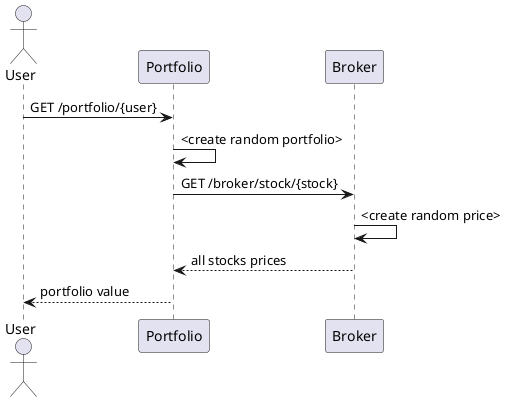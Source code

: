 @startuml
Actor User
User -> Portfolio: GET /portfolio/{user}
Portfolio -> Portfolio: <create random portfolio>
Portfolio -> Broker: GET /broker/stock/{stock}
Broker -> Broker: <create random price>
Broker --> Portfolio: all stocks prices
Portfolio --> User: portfolio value
@enduml